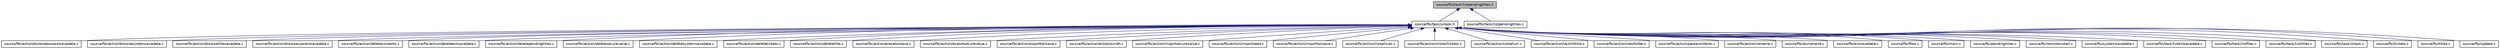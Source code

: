 digraph "source/fbi/task/listpendingtitles.h"
{
  edge [fontname="Helvetica",fontsize="10",labelfontname="Helvetica",labelfontsize="10"];
  node [fontname="Helvetica",fontsize="10",shape=record];
  Node1 [label="source/fbi/task/listpendingtitles.h",height=0.2,width=0.4,color="black", fillcolor="grey75", style="filled" fontcolor="black"];
  Node1 -> Node2 [dir="back",color="midnightblue",fontsize="10",style="solid",fontname="Helvetica"];
  Node2 [label="source/fbi/task/uitask.h",height=0.2,width=0.4,color="black", fillcolor="white", style="filled",URL="$uitask_8h.html"];
  Node2 -> Node3 [dir="back",color="midnightblue",fontsize="10",style="solid",fontname="Helvetica"];
  Node3 [label="source/fbi/action/browsebossextsavedata.c",height=0.2,width=0.4,color="black", fillcolor="white", style="filled",URL="$browsebossextsavedata_8c.html"];
  Node2 -> Node4 [dir="back",color="midnightblue",fontsize="10",style="solid",fontname="Helvetica"];
  Node4 [label="source/fbi/action/browsesystemsavedata.c",height=0.2,width=0.4,color="black", fillcolor="white", style="filled",URL="$browsesystemsavedata_8c.html"];
  Node2 -> Node5 [dir="back",color="midnightblue",fontsize="10",style="solid",fontname="Helvetica"];
  Node5 [label="source/fbi/action/browsetitlesavedata.c",height=0.2,width=0.4,color="black", fillcolor="white", style="filled",URL="$browsetitlesavedata_8c.html"];
  Node2 -> Node6 [dir="back",color="midnightblue",fontsize="10",style="solid",fontname="Helvetica"];
  Node6 [label="source/fbi/action/browseuserextsavedata.c",height=0.2,width=0.4,color="black", fillcolor="white", style="filled",URL="$browseuserextsavedata_8c.html"];
  Node2 -> Node7 [dir="back",color="midnightblue",fontsize="10",style="solid",fontname="Helvetica"];
  Node7 [label="source/fbi/action/deletecontents.c",height=0.2,width=0.4,color="black", fillcolor="white", style="filled",URL="$deletecontents_8c.html"];
  Node2 -> Node8 [dir="back",color="midnightblue",fontsize="10",style="solid",fontname="Helvetica"];
  Node8 [label="source/fbi/action/deleteextsavedata.c",height=0.2,width=0.4,color="black", fillcolor="white", style="filled",URL="$deleteextsavedata_8c.html"];
  Node2 -> Node9 [dir="back",color="midnightblue",fontsize="10",style="solid",fontname="Helvetica"];
  Node9 [label="source/fbi/action/deletependingtitles.c",height=0.2,width=0.4,color="black", fillcolor="white", style="filled",URL="$deletependingtitles_8c.html"];
  Node2 -> Node10 [dir="back",color="midnightblue",fontsize="10",style="solid",fontname="Helvetica"];
  Node10 [label="source/fbi/action/deletesecurevalue.c",height=0.2,width=0.4,color="black", fillcolor="white", style="filled",URL="$deletesecurevalue_8c.html"];
  Node2 -> Node11 [dir="back",color="midnightblue",fontsize="10",style="solid",fontname="Helvetica"];
  Node11 [label="source/fbi/action/deletesystemsavedata.c",height=0.2,width=0.4,color="black", fillcolor="white", style="filled",URL="$deletesystemsavedata_8c.html"];
  Node2 -> Node12 [dir="back",color="midnightblue",fontsize="10",style="solid",fontname="Helvetica"];
  Node12 [label="source/fbi/action/deletetickets.c",height=0.2,width=0.4,color="black", fillcolor="white", style="filled",URL="$deletetickets_8c.html"];
  Node2 -> Node13 [dir="back",color="midnightblue",fontsize="10",style="solid",fontname="Helvetica"];
  Node13 [label="source/fbi/action/deletetitle.c",height=0.2,width=0.4,color="black", fillcolor="white", style="filled",URL="$deletetitle_8c.html"];
  Node2 -> Node14 [dir="back",color="midnightblue",fontsize="10",style="solid",fontname="Helvetica"];
  Node14 [label="source/fbi/action/erasetwlsave.c",height=0.2,width=0.4,color="black", fillcolor="white", style="filled",URL="$erasetwlsave_8c.html"];
  Node2 -> Node15 [dir="back",color="midnightblue",fontsize="10",style="solid",fontname="Helvetica"];
  Node15 [label="source/fbi/action/exportsecurevalue.c",height=0.2,width=0.4,color="black", fillcolor="white", style="filled",URL="$exportsecurevalue_8c.html"];
  Node2 -> Node16 [dir="back",color="midnightblue",fontsize="10",style="solid",fontname="Helvetica"];
  Node16 [label="source/fbi/action/exporttwlsave.c",height=0.2,width=0.4,color="black", fillcolor="white", style="filled",URL="$exporttwlsave_8c.html"];
  Node2 -> Node17 [dir="back",color="midnightblue",fontsize="10",style="solid",fontname="Helvetica"];
  Node17 [label="source/fbi/action/extractsmdh.c",height=0.2,width=0.4,color="black", fillcolor="white", style="filled",URL="$extractsmdh_8c.html"];
  Node2 -> Node18 [dir="back",color="midnightblue",fontsize="10",style="solid",fontname="Helvetica"];
  Node18 [label="source/fbi/action/importsecurevalue.c",height=0.2,width=0.4,color="black", fillcolor="white", style="filled",URL="$importsecurevalue_8c.html"];
  Node2 -> Node19 [dir="back",color="midnightblue",fontsize="10",style="solid",fontname="Helvetica"];
  Node19 [label="source/fbi/action/importseed.c",height=0.2,width=0.4,color="black", fillcolor="white", style="filled",URL="$importseed_8c.html"];
  Node2 -> Node20 [dir="back",color="midnightblue",fontsize="10",style="solid",fontname="Helvetica"];
  Node20 [label="source/fbi/action/importtwlsave.c",height=0.2,width=0.4,color="black", fillcolor="white", style="filled",URL="$importtwlsave_8c.html"];
  Node2 -> Node21 [dir="back",color="midnightblue",fontsize="10",style="solid",fontname="Helvetica"];
  Node21 [label="source/fbi/action/installcias.c",height=0.2,width=0.4,color="black", fillcolor="white", style="filled",URL="$installcias_8c.html"];
  Node2 -> Node22 [dir="back",color="midnightblue",fontsize="10",style="solid",fontname="Helvetica"];
  Node22 [label="source/fbi/action/installtickets.c",height=0.2,width=0.4,color="black", fillcolor="white", style="filled",URL="$installtickets_8c.html"];
  Node2 -> Node23 [dir="back",color="midnightblue",fontsize="10",style="solid",fontname="Helvetica"];
  Node23 [label="source/fbi/action/installurl.c",height=0.2,width=0.4,color="black", fillcolor="white", style="filled",URL="$installurl_8c.html"];
  Node2 -> Node24 [dir="back",color="midnightblue",fontsize="10",style="solid",fontname="Helvetica"];
  Node24 [label="source/fbi/action/launchtitle.c",height=0.2,width=0.4,color="black", fillcolor="white", style="filled",URL="$launchtitle_8c.html"];
  Node2 -> Node25 [dir="back",color="midnightblue",fontsize="10",style="solid",fontname="Helvetica"];
  Node25 [label="source/fbi/action/newfolder.c",height=0.2,width=0.4,color="black", fillcolor="white", style="filled",URL="$newfolder_8c.html"];
  Node2 -> Node26 [dir="back",color="midnightblue",fontsize="10",style="solid",fontname="Helvetica"];
  Node26 [label="source/fbi/action/pastecontents.c",height=0.2,width=0.4,color="black", fillcolor="white", style="filled",URL="$pastecontents_8c.html"];
  Node2 -> Node27 [dir="back",color="midnightblue",fontsize="10",style="solid",fontname="Helvetica"];
  Node27 [label="source/fbi/action/rename.c",height=0.2,width=0.4,color="black", fillcolor="white", style="filled",URL="$rename_8c.html"];
  Node2 -> Node28 [dir="back",color="midnightblue",fontsize="10",style="solid",fontname="Helvetica"];
  Node28 [label="source/fbi/dumpnand.c",height=0.2,width=0.4,color="black", fillcolor="white", style="filled",URL="$dumpnand_8c.html"];
  Node2 -> Node29 [dir="back",color="midnightblue",fontsize="10",style="solid",fontname="Helvetica"];
  Node29 [label="source/fbi/extsavedata.c",height=0.2,width=0.4,color="black", fillcolor="white", style="filled",URL="$extsavedata_8c.html"];
  Node2 -> Node30 [dir="back",color="midnightblue",fontsize="10",style="solid",fontname="Helvetica"];
  Node30 [label="source/fbi/files.c",height=0.2,width=0.4,color="black", fillcolor="white", style="filled",URL="$files_8c.html"];
  Node2 -> Node31 [dir="back",color="midnightblue",fontsize="10",style="solid",fontname="Helvetica"];
  Node31 [label="source/fbi/main.c",height=0.2,width=0.4,color="black", fillcolor="white", style="filled",URL="$main_8c.html"];
  Node2 -> Node32 [dir="back",color="midnightblue",fontsize="10",style="solid",fontname="Helvetica"];
  Node32 [label="source/fbi/pendingtitles.c",height=0.2,width=0.4,color="black", fillcolor="white", style="filled",URL="$pendingtitles_8c.html"];
  Node2 -> Node33 [dir="back",color="midnightblue",fontsize="10",style="solid",fontname="Helvetica"];
  Node33 [label="source/fbi/remoteinstall.c",height=0.2,width=0.4,color="black", fillcolor="white", style="filled",URL="$remoteinstall_8c.html"];
  Node2 -> Node34 [dir="back",color="midnightblue",fontsize="10",style="solid",fontname="Helvetica"];
  Node34 [label="source/fbi/systemsavedata.c",height=0.2,width=0.4,color="black", fillcolor="white", style="filled",URL="$systemsavedata_8c.html"];
  Node2 -> Node35 [dir="back",color="midnightblue",fontsize="10",style="solid",fontname="Helvetica"];
  Node35 [label="source/fbi/task/listextsavedata.c",height=0.2,width=0.4,color="black", fillcolor="white", style="filled",URL="$listextsavedata_8c.html"];
  Node2 -> Node36 [dir="back",color="midnightblue",fontsize="10",style="solid",fontname="Helvetica"];
  Node36 [label="source/fbi/task/listfiles.c",height=0.2,width=0.4,color="black", fillcolor="white", style="filled",URL="$listfiles_8c.html"];
  Node2 -> Node37 [dir="back",color="midnightblue",fontsize="10",style="solid",fontname="Helvetica"];
  Node37 [label="source/fbi/task/listtitles.c",height=0.2,width=0.4,color="black", fillcolor="white", style="filled",URL="$listtitles_8c.html"];
  Node2 -> Node38 [dir="back",color="midnightblue",fontsize="10",style="solid",fontname="Helvetica"];
  Node38 [label="source/fbi/task/uitask.c",height=0.2,width=0.4,color="black", fillcolor="white", style="filled",URL="$uitask_8c.html"];
  Node2 -> Node39 [dir="back",color="midnightblue",fontsize="10",style="solid",fontname="Helvetica"];
  Node39 [label="source/fbi/tickets.c",height=0.2,width=0.4,color="black", fillcolor="white", style="filled",URL="$tickets_8c.html"];
  Node2 -> Node40 [dir="back",color="midnightblue",fontsize="10",style="solid",fontname="Helvetica"];
  Node40 [label="source/fbi/titles.c",height=0.2,width=0.4,color="black", fillcolor="white", style="filled",URL="$titles_8c.html"];
  Node2 -> Node41 [dir="back",color="midnightblue",fontsize="10",style="solid",fontname="Helvetica"];
  Node41 [label="source/fbi/update.c",height=0.2,width=0.4,color="black", fillcolor="white", style="filled",URL="$update_8c.html"];
  Node1 -> Node42 [dir="back",color="midnightblue",fontsize="10",style="solid",fontname="Helvetica"];
  Node42 [label="source/fbi/task/listpendingtitles.c",height=0.2,width=0.4,color="black", fillcolor="white", style="filled",URL="$listpendingtitles_8c.html"];
}
